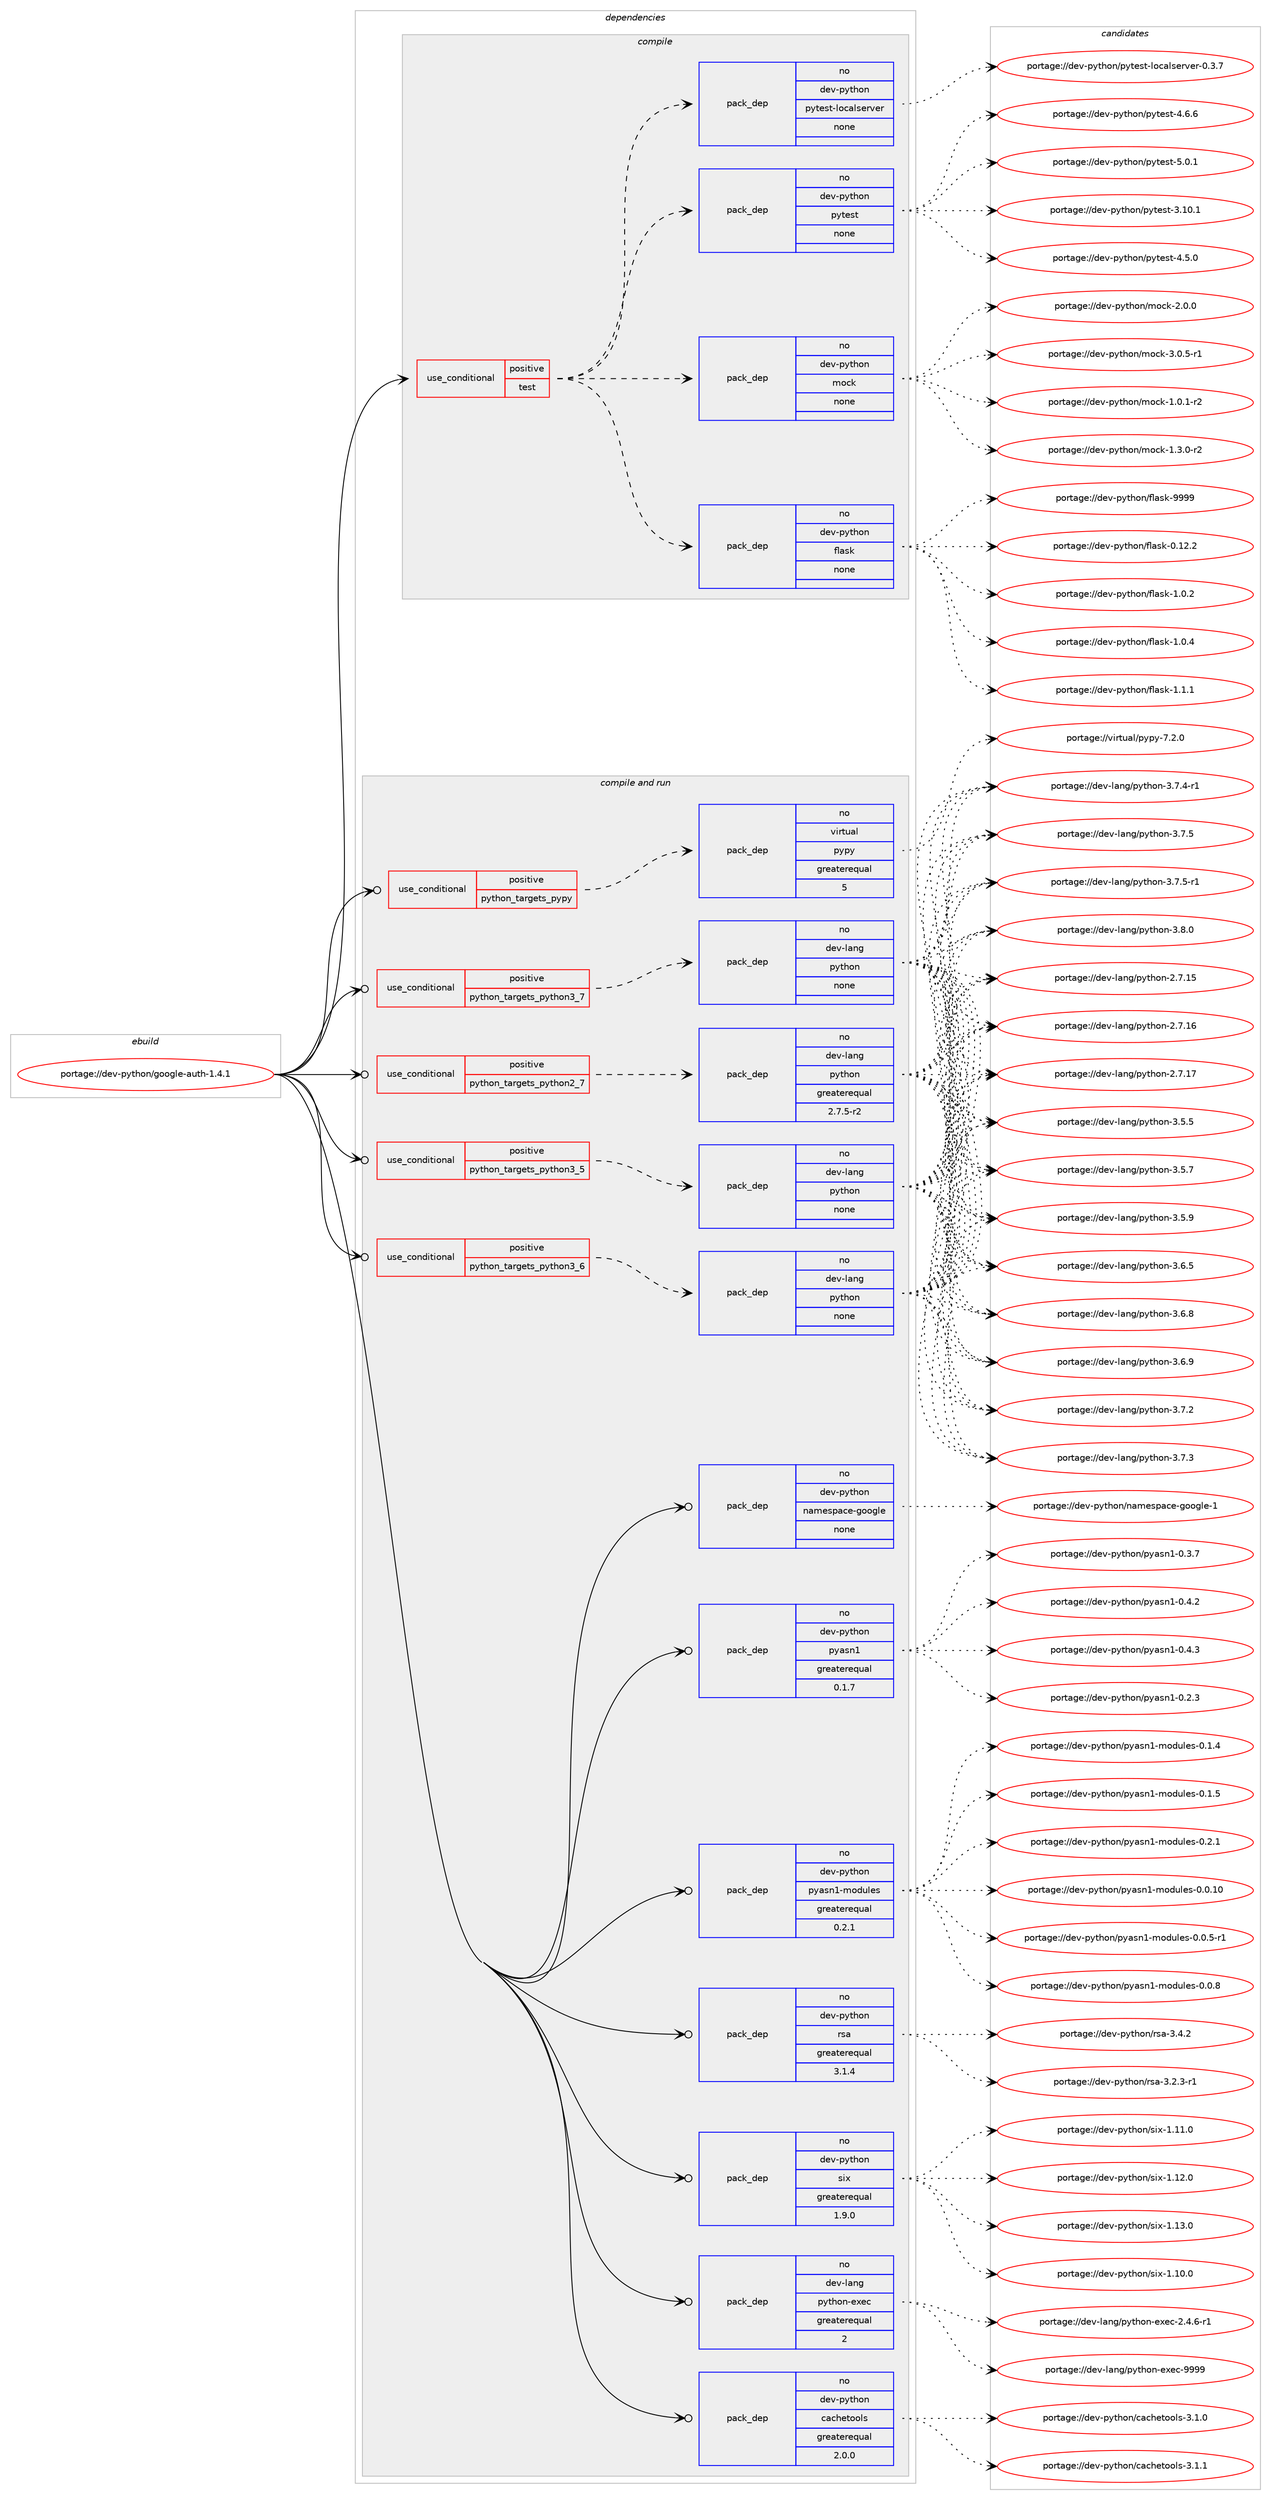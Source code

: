 digraph prolog {

# *************
# Graph options
# *************

newrank=true;
concentrate=true;
compound=true;
graph [rankdir=LR,fontname=Helvetica,fontsize=10,ranksep=1.5];#, ranksep=2.5, nodesep=0.2];
edge  [arrowhead=vee];
node  [fontname=Helvetica,fontsize=10];

# **********
# The ebuild
# **********

subgraph cluster_leftcol {
color=gray;
rank=same;
label=<<i>ebuild</i>>;
id [label="portage://dev-python/google-auth-1.4.1", color=red, width=4, href="../dev-python/google-auth-1.4.1.svg"];
}

# ****************
# The dependencies
# ****************

subgraph cluster_midcol {
color=gray;
label=<<i>dependencies</i>>;
subgraph cluster_compile {
fillcolor="#eeeeee";
style=filled;
label=<<i>compile</i>>;
subgraph cond29388 {
dependency142043 [label=<<TABLE BORDER="0" CELLBORDER="1" CELLSPACING="0" CELLPADDING="4"><TR><TD ROWSPAN="3" CELLPADDING="10">use_conditional</TD></TR><TR><TD>positive</TD></TR><TR><TD>test</TD></TR></TABLE>>, shape=none, color=red];
subgraph pack109336 {
dependency142044 [label=<<TABLE BORDER="0" CELLBORDER="1" CELLSPACING="0" CELLPADDING="4" WIDTH="220"><TR><TD ROWSPAN="6" CELLPADDING="30">pack_dep</TD></TR><TR><TD WIDTH="110">no</TD></TR><TR><TD>dev-python</TD></TR><TR><TD>flask</TD></TR><TR><TD>none</TD></TR><TR><TD></TD></TR></TABLE>>, shape=none, color=blue];
}
dependency142043:e -> dependency142044:w [weight=20,style="dashed",arrowhead="vee"];
subgraph pack109337 {
dependency142045 [label=<<TABLE BORDER="0" CELLBORDER="1" CELLSPACING="0" CELLPADDING="4" WIDTH="220"><TR><TD ROWSPAN="6" CELLPADDING="30">pack_dep</TD></TR><TR><TD WIDTH="110">no</TD></TR><TR><TD>dev-python</TD></TR><TR><TD>mock</TD></TR><TR><TD>none</TD></TR><TR><TD></TD></TR></TABLE>>, shape=none, color=blue];
}
dependency142043:e -> dependency142045:w [weight=20,style="dashed",arrowhead="vee"];
subgraph pack109338 {
dependency142046 [label=<<TABLE BORDER="0" CELLBORDER="1" CELLSPACING="0" CELLPADDING="4" WIDTH="220"><TR><TD ROWSPAN="6" CELLPADDING="30">pack_dep</TD></TR><TR><TD WIDTH="110">no</TD></TR><TR><TD>dev-python</TD></TR><TR><TD>pytest</TD></TR><TR><TD>none</TD></TR><TR><TD></TD></TR></TABLE>>, shape=none, color=blue];
}
dependency142043:e -> dependency142046:w [weight=20,style="dashed",arrowhead="vee"];
subgraph pack109339 {
dependency142047 [label=<<TABLE BORDER="0" CELLBORDER="1" CELLSPACING="0" CELLPADDING="4" WIDTH="220"><TR><TD ROWSPAN="6" CELLPADDING="30">pack_dep</TD></TR><TR><TD WIDTH="110">no</TD></TR><TR><TD>dev-python</TD></TR><TR><TD>pytest-localserver</TD></TR><TR><TD>none</TD></TR><TR><TD></TD></TR></TABLE>>, shape=none, color=blue];
}
dependency142043:e -> dependency142047:w [weight=20,style="dashed",arrowhead="vee"];
}
id:e -> dependency142043:w [weight=20,style="solid",arrowhead="vee"];
}
subgraph cluster_compileandrun {
fillcolor="#eeeeee";
style=filled;
label=<<i>compile and run</i>>;
subgraph cond29389 {
dependency142048 [label=<<TABLE BORDER="0" CELLBORDER="1" CELLSPACING="0" CELLPADDING="4"><TR><TD ROWSPAN="3" CELLPADDING="10">use_conditional</TD></TR><TR><TD>positive</TD></TR><TR><TD>python_targets_pypy</TD></TR></TABLE>>, shape=none, color=red];
subgraph pack109340 {
dependency142049 [label=<<TABLE BORDER="0" CELLBORDER="1" CELLSPACING="0" CELLPADDING="4" WIDTH="220"><TR><TD ROWSPAN="6" CELLPADDING="30">pack_dep</TD></TR><TR><TD WIDTH="110">no</TD></TR><TR><TD>virtual</TD></TR><TR><TD>pypy</TD></TR><TR><TD>greaterequal</TD></TR><TR><TD>5</TD></TR></TABLE>>, shape=none, color=blue];
}
dependency142048:e -> dependency142049:w [weight=20,style="dashed",arrowhead="vee"];
}
id:e -> dependency142048:w [weight=20,style="solid",arrowhead="odotvee"];
subgraph cond29390 {
dependency142050 [label=<<TABLE BORDER="0" CELLBORDER="1" CELLSPACING="0" CELLPADDING="4"><TR><TD ROWSPAN="3" CELLPADDING="10">use_conditional</TD></TR><TR><TD>positive</TD></TR><TR><TD>python_targets_python2_7</TD></TR></TABLE>>, shape=none, color=red];
subgraph pack109341 {
dependency142051 [label=<<TABLE BORDER="0" CELLBORDER="1" CELLSPACING="0" CELLPADDING="4" WIDTH="220"><TR><TD ROWSPAN="6" CELLPADDING="30">pack_dep</TD></TR><TR><TD WIDTH="110">no</TD></TR><TR><TD>dev-lang</TD></TR><TR><TD>python</TD></TR><TR><TD>greaterequal</TD></TR><TR><TD>2.7.5-r2</TD></TR></TABLE>>, shape=none, color=blue];
}
dependency142050:e -> dependency142051:w [weight=20,style="dashed",arrowhead="vee"];
}
id:e -> dependency142050:w [weight=20,style="solid",arrowhead="odotvee"];
subgraph cond29391 {
dependency142052 [label=<<TABLE BORDER="0" CELLBORDER="1" CELLSPACING="0" CELLPADDING="4"><TR><TD ROWSPAN="3" CELLPADDING="10">use_conditional</TD></TR><TR><TD>positive</TD></TR><TR><TD>python_targets_python3_5</TD></TR></TABLE>>, shape=none, color=red];
subgraph pack109342 {
dependency142053 [label=<<TABLE BORDER="0" CELLBORDER="1" CELLSPACING="0" CELLPADDING="4" WIDTH="220"><TR><TD ROWSPAN="6" CELLPADDING="30">pack_dep</TD></TR><TR><TD WIDTH="110">no</TD></TR><TR><TD>dev-lang</TD></TR><TR><TD>python</TD></TR><TR><TD>none</TD></TR><TR><TD></TD></TR></TABLE>>, shape=none, color=blue];
}
dependency142052:e -> dependency142053:w [weight=20,style="dashed",arrowhead="vee"];
}
id:e -> dependency142052:w [weight=20,style="solid",arrowhead="odotvee"];
subgraph cond29392 {
dependency142054 [label=<<TABLE BORDER="0" CELLBORDER="1" CELLSPACING="0" CELLPADDING="4"><TR><TD ROWSPAN="3" CELLPADDING="10">use_conditional</TD></TR><TR><TD>positive</TD></TR><TR><TD>python_targets_python3_6</TD></TR></TABLE>>, shape=none, color=red];
subgraph pack109343 {
dependency142055 [label=<<TABLE BORDER="0" CELLBORDER="1" CELLSPACING="0" CELLPADDING="4" WIDTH="220"><TR><TD ROWSPAN="6" CELLPADDING="30">pack_dep</TD></TR><TR><TD WIDTH="110">no</TD></TR><TR><TD>dev-lang</TD></TR><TR><TD>python</TD></TR><TR><TD>none</TD></TR><TR><TD></TD></TR></TABLE>>, shape=none, color=blue];
}
dependency142054:e -> dependency142055:w [weight=20,style="dashed",arrowhead="vee"];
}
id:e -> dependency142054:w [weight=20,style="solid",arrowhead="odotvee"];
subgraph cond29393 {
dependency142056 [label=<<TABLE BORDER="0" CELLBORDER="1" CELLSPACING="0" CELLPADDING="4"><TR><TD ROWSPAN="3" CELLPADDING="10">use_conditional</TD></TR><TR><TD>positive</TD></TR><TR><TD>python_targets_python3_7</TD></TR></TABLE>>, shape=none, color=red];
subgraph pack109344 {
dependency142057 [label=<<TABLE BORDER="0" CELLBORDER="1" CELLSPACING="0" CELLPADDING="4" WIDTH="220"><TR><TD ROWSPAN="6" CELLPADDING="30">pack_dep</TD></TR><TR><TD WIDTH="110">no</TD></TR><TR><TD>dev-lang</TD></TR><TR><TD>python</TD></TR><TR><TD>none</TD></TR><TR><TD></TD></TR></TABLE>>, shape=none, color=blue];
}
dependency142056:e -> dependency142057:w [weight=20,style="dashed",arrowhead="vee"];
}
id:e -> dependency142056:w [weight=20,style="solid",arrowhead="odotvee"];
subgraph pack109345 {
dependency142058 [label=<<TABLE BORDER="0" CELLBORDER="1" CELLSPACING="0" CELLPADDING="4" WIDTH="220"><TR><TD ROWSPAN="6" CELLPADDING="30">pack_dep</TD></TR><TR><TD WIDTH="110">no</TD></TR><TR><TD>dev-lang</TD></TR><TR><TD>python-exec</TD></TR><TR><TD>greaterequal</TD></TR><TR><TD>2</TD></TR></TABLE>>, shape=none, color=blue];
}
id:e -> dependency142058:w [weight=20,style="solid",arrowhead="odotvee"];
subgraph pack109346 {
dependency142059 [label=<<TABLE BORDER="0" CELLBORDER="1" CELLSPACING="0" CELLPADDING="4" WIDTH="220"><TR><TD ROWSPAN="6" CELLPADDING="30">pack_dep</TD></TR><TR><TD WIDTH="110">no</TD></TR><TR><TD>dev-python</TD></TR><TR><TD>cachetools</TD></TR><TR><TD>greaterequal</TD></TR><TR><TD>2.0.0</TD></TR></TABLE>>, shape=none, color=blue];
}
id:e -> dependency142059:w [weight=20,style="solid",arrowhead="odotvee"];
subgraph pack109347 {
dependency142060 [label=<<TABLE BORDER="0" CELLBORDER="1" CELLSPACING="0" CELLPADDING="4" WIDTH="220"><TR><TD ROWSPAN="6" CELLPADDING="30">pack_dep</TD></TR><TR><TD WIDTH="110">no</TD></TR><TR><TD>dev-python</TD></TR><TR><TD>namespace-google</TD></TR><TR><TD>none</TD></TR><TR><TD></TD></TR></TABLE>>, shape=none, color=blue];
}
id:e -> dependency142060:w [weight=20,style="solid",arrowhead="odotvee"];
subgraph pack109348 {
dependency142061 [label=<<TABLE BORDER="0" CELLBORDER="1" CELLSPACING="0" CELLPADDING="4" WIDTH="220"><TR><TD ROWSPAN="6" CELLPADDING="30">pack_dep</TD></TR><TR><TD WIDTH="110">no</TD></TR><TR><TD>dev-python</TD></TR><TR><TD>pyasn1</TD></TR><TR><TD>greaterequal</TD></TR><TR><TD>0.1.7</TD></TR></TABLE>>, shape=none, color=blue];
}
id:e -> dependency142061:w [weight=20,style="solid",arrowhead="odotvee"];
subgraph pack109349 {
dependency142062 [label=<<TABLE BORDER="0" CELLBORDER="1" CELLSPACING="0" CELLPADDING="4" WIDTH="220"><TR><TD ROWSPAN="6" CELLPADDING="30">pack_dep</TD></TR><TR><TD WIDTH="110">no</TD></TR><TR><TD>dev-python</TD></TR><TR><TD>pyasn1-modules</TD></TR><TR><TD>greaterequal</TD></TR><TR><TD>0.2.1</TD></TR></TABLE>>, shape=none, color=blue];
}
id:e -> dependency142062:w [weight=20,style="solid",arrowhead="odotvee"];
subgraph pack109350 {
dependency142063 [label=<<TABLE BORDER="0" CELLBORDER="1" CELLSPACING="0" CELLPADDING="4" WIDTH="220"><TR><TD ROWSPAN="6" CELLPADDING="30">pack_dep</TD></TR><TR><TD WIDTH="110">no</TD></TR><TR><TD>dev-python</TD></TR><TR><TD>rsa</TD></TR><TR><TD>greaterequal</TD></TR><TR><TD>3.1.4</TD></TR></TABLE>>, shape=none, color=blue];
}
id:e -> dependency142063:w [weight=20,style="solid",arrowhead="odotvee"];
subgraph pack109351 {
dependency142064 [label=<<TABLE BORDER="0" CELLBORDER="1" CELLSPACING="0" CELLPADDING="4" WIDTH="220"><TR><TD ROWSPAN="6" CELLPADDING="30">pack_dep</TD></TR><TR><TD WIDTH="110">no</TD></TR><TR><TD>dev-python</TD></TR><TR><TD>six</TD></TR><TR><TD>greaterequal</TD></TR><TR><TD>1.9.0</TD></TR></TABLE>>, shape=none, color=blue];
}
id:e -> dependency142064:w [weight=20,style="solid",arrowhead="odotvee"];
}
subgraph cluster_run {
fillcolor="#eeeeee";
style=filled;
label=<<i>run</i>>;
}
}

# **************
# The candidates
# **************

subgraph cluster_choices {
rank=same;
color=gray;
label=<<i>candidates</i>>;

subgraph choice109336 {
color=black;
nodesep=1;
choiceportage10010111845112121116104111110471021089711510745484649504650 [label="portage://dev-python/flask-0.12.2", color=red, width=4,href="../dev-python/flask-0.12.2.svg"];
choiceportage100101118451121211161041111104710210897115107454946484650 [label="portage://dev-python/flask-1.0.2", color=red, width=4,href="../dev-python/flask-1.0.2.svg"];
choiceportage100101118451121211161041111104710210897115107454946484652 [label="portage://dev-python/flask-1.0.4", color=red, width=4,href="../dev-python/flask-1.0.4.svg"];
choiceportage100101118451121211161041111104710210897115107454946494649 [label="portage://dev-python/flask-1.1.1", color=red, width=4,href="../dev-python/flask-1.1.1.svg"];
choiceportage1001011184511212111610411111047102108971151074557575757 [label="portage://dev-python/flask-9999", color=red, width=4,href="../dev-python/flask-9999.svg"];
dependency142044:e -> choiceportage10010111845112121116104111110471021089711510745484649504650:w [style=dotted,weight="100"];
dependency142044:e -> choiceportage100101118451121211161041111104710210897115107454946484650:w [style=dotted,weight="100"];
dependency142044:e -> choiceportage100101118451121211161041111104710210897115107454946484652:w [style=dotted,weight="100"];
dependency142044:e -> choiceportage100101118451121211161041111104710210897115107454946494649:w [style=dotted,weight="100"];
dependency142044:e -> choiceportage1001011184511212111610411111047102108971151074557575757:w [style=dotted,weight="100"];
}
subgraph choice109337 {
color=black;
nodesep=1;
choiceportage1001011184511212111610411111047109111991074549464846494511450 [label="portage://dev-python/mock-1.0.1-r2", color=red, width=4,href="../dev-python/mock-1.0.1-r2.svg"];
choiceportage1001011184511212111610411111047109111991074549465146484511450 [label="portage://dev-python/mock-1.3.0-r2", color=red, width=4,href="../dev-python/mock-1.3.0-r2.svg"];
choiceportage100101118451121211161041111104710911199107455046484648 [label="portage://dev-python/mock-2.0.0", color=red, width=4,href="../dev-python/mock-2.0.0.svg"];
choiceportage1001011184511212111610411111047109111991074551464846534511449 [label="portage://dev-python/mock-3.0.5-r1", color=red, width=4,href="../dev-python/mock-3.0.5-r1.svg"];
dependency142045:e -> choiceportage1001011184511212111610411111047109111991074549464846494511450:w [style=dotted,weight="100"];
dependency142045:e -> choiceportage1001011184511212111610411111047109111991074549465146484511450:w [style=dotted,weight="100"];
dependency142045:e -> choiceportage100101118451121211161041111104710911199107455046484648:w [style=dotted,weight="100"];
dependency142045:e -> choiceportage1001011184511212111610411111047109111991074551464846534511449:w [style=dotted,weight="100"];
}
subgraph choice109338 {
color=black;
nodesep=1;
choiceportage100101118451121211161041111104711212111610111511645514649484649 [label="portage://dev-python/pytest-3.10.1", color=red, width=4,href="../dev-python/pytest-3.10.1.svg"];
choiceportage1001011184511212111610411111047112121116101115116455246534648 [label="portage://dev-python/pytest-4.5.0", color=red, width=4,href="../dev-python/pytest-4.5.0.svg"];
choiceportage1001011184511212111610411111047112121116101115116455246544654 [label="portage://dev-python/pytest-4.6.6", color=red, width=4,href="../dev-python/pytest-4.6.6.svg"];
choiceportage1001011184511212111610411111047112121116101115116455346484649 [label="portage://dev-python/pytest-5.0.1", color=red, width=4,href="../dev-python/pytest-5.0.1.svg"];
dependency142046:e -> choiceportage100101118451121211161041111104711212111610111511645514649484649:w [style=dotted,weight="100"];
dependency142046:e -> choiceportage1001011184511212111610411111047112121116101115116455246534648:w [style=dotted,weight="100"];
dependency142046:e -> choiceportage1001011184511212111610411111047112121116101115116455246544654:w [style=dotted,weight="100"];
dependency142046:e -> choiceportage1001011184511212111610411111047112121116101115116455346484649:w [style=dotted,weight="100"];
}
subgraph choice109339 {
color=black;
nodesep=1;
choiceportage1001011184511212111610411111047112121116101115116451081119997108115101114118101114454846514655 [label="portage://dev-python/pytest-localserver-0.3.7", color=red, width=4,href="../dev-python/pytest-localserver-0.3.7.svg"];
dependency142047:e -> choiceportage1001011184511212111610411111047112121116101115116451081119997108115101114118101114454846514655:w [style=dotted,weight="100"];
}
subgraph choice109340 {
color=black;
nodesep=1;
choiceportage1181051141161179710847112121112121455546504648 [label="portage://virtual/pypy-7.2.0", color=red, width=4,href="../virtual/pypy-7.2.0.svg"];
dependency142049:e -> choiceportage1181051141161179710847112121112121455546504648:w [style=dotted,weight="100"];
}
subgraph choice109341 {
color=black;
nodesep=1;
choiceportage10010111845108971101034711212111610411111045504655464953 [label="portage://dev-lang/python-2.7.15", color=red, width=4,href="../dev-lang/python-2.7.15.svg"];
choiceportage10010111845108971101034711212111610411111045504655464954 [label="portage://dev-lang/python-2.7.16", color=red, width=4,href="../dev-lang/python-2.7.16.svg"];
choiceportage10010111845108971101034711212111610411111045504655464955 [label="portage://dev-lang/python-2.7.17", color=red, width=4,href="../dev-lang/python-2.7.17.svg"];
choiceportage100101118451089711010347112121116104111110455146534653 [label="portage://dev-lang/python-3.5.5", color=red, width=4,href="../dev-lang/python-3.5.5.svg"];
choiceportage100101118451089711010347112121116104111110455146534655 [label="portage://dev-lang/python-3.5.7", color=red, width=4,href="../dev-lang/python-3.5.7.svg"];
choiceportage100101118451089711010347112121116104111110455146534657 [label="portage://dev-lang/python-3.5.9", color=red, width=4,href="../dev-lang/python-3.5.9.svg"];
choiceportage100101118451089711010347112121116104111110455146544653 [label="portage://dev-lang/python-3.6.5", color=red, width=4,href="../dev-lang/python-3.6.5.svg"];
choiceportage100101118451089711010347112121116104111110455146544656 [label="portage://dev-lang/python-3.6.8", color=red, width=4,href="../dev-lang/python-3.6.8.svg"];
choiceportage100101118451089711010347112121116104111110455146544657 [label="portage://dev-lang/python-3.6.9", color=red, width=4,href="../dev-lang/python-3.6.9.svg"];
choiceportage100101118451089711010347112121116104111110455146554650 [label="portage://dev-lang/python-3.7.2", color=red, width=4,href="../dev-lang/python-3.7.2.svg"];
choiceportage100101118451089711010347112121116104111110455146554651 [label="portage://dev-lang/python-3.7.3", color=red, width=4,href="../dev-lang/python-3.7.3.svg"];
choiceportage1001011184510897110103471121211161041111104551465546524511449 [label="portage://dev-lang/python-3.7.4-r1", color=red, width=4,href="../dev-lang/python-3.7.4-r1.svg"];
choiceportage100101118451089711010347112121116104111110455146554653 [label="portage://dev-lang/python-3.7.5", color=red, width=4,href="../dev-lang/python-3.7.5.svg"];
choiceportage1001011184510897110103471121211161041111104551465546534511449 [label="portage://dev-lang/python-3.7.5-r1", color=red, width=4,href="../dev-lang/python-3.7.5-r1.svg"];
choiceportage100101118451089711010347112121116104111110455146564648 [label="portage://dev-lang/python-3.8.0", color=red, width=4,href="../dev-lang/python-3.8.0.svg"];
dependency142051:e -> choiceportage10010111845108971101034711212111610411111045504655464953:w [style=dotted,weight="100"];
dependency142051:e -> choiceportage10010111845108971101034711212111610411111045504655464954:w [style=dotted,weight="100"];
dependency142051:e -> choiceportage10010111845108971101034711212111610411111045504655464955:w [style=dotted,weight="100"];
dependency142051:e -> choiceportage100101118451089711010347112121116104111110455146534653:w [style=dotted,weight="100"];
dependency142051:e -> choiceportage100101118451089711010347112121116104111110455146534655:w [style=dotted,weight="100"];
dependency142051:e -> choiceportage100101118451089711010347112121116104111110455146534657:w [style=dotted,weight="100"];
dependency142051:e -> choiceportage100101118451089711010347112121116104111110455146544653:w [style=dotted,weight="100"];
dependency142051:e -> choiceportage100101118451089711010347112121116104111110455146544656:w [style=dotted,weight="100"];
dependency142051:e -> choiceportage100101118451089711010347112121116104111110455146544657:w [style=dotted,weight="100"];
dependency142051:e -> choiceportage100101118451089711010347112121116104111110455146554650:w [style=dotted,weight="100"];
dependency142051:e -> choiceportage100101118451089711010347112121116104111110455146554651:w [style=dotted,weight="100"];
dependency142051:e -> choiceportage1001011184510897110103471121211161041111104551465546524511449:w [style=dotted,weight="100"];
dependency142051:e -> choiceportage100101118451089711010347112121116104111110455146554653:w [style=dotted,weight="100"];
dependency142051:e -> choiceportage1001011184510897110103471121211161041111104551465546534511449:w [style=dotted,weight="100"];
dependency142051:e -> choiceportage100101118451089711010347112121116104111110455146564648:w [style=dotted,weight="100"];
}
subgraph choice109342 {
color=black;
nodesep=1;
choiceportage10010111845108971101034711212111610411111045504655464953 [label="portage://dev-lang/python-2.7.15", color=red, width=4,href="../dev-lang/python-2.7.15.svg"];
choiceportage10010111845108971101034711212111610411111045504655464954 [label="portage://dev-lang/python-2.7.16", color=red, width=4,href="../dev-lang/python-2.7.16.svg"];
choiceportage10010111845108971101034711212111610411111045504655464955 [label="portage://dev-lang/python-2.7.17", color=red, width=4,href="../dev-lang/python-2.7.17.svg"];
choiceportage100101118451089711010347112121116104111110455146534653 [label="portage://dev-lang/python-3.5.5", color=red, width=4,href="../dev-lang/python-3.5.5.svg"];
choiceportage100101118451089711010347112121116104111110455146534655 [label="portage://dev-lang/python-3.5.7", color=red, width=4,href="../dev-lang/python-3.5.7.svg"];
choiceportage100101118451089711010347112121116104111110455146534657 [label="portage://dev-lang/python-3.5.9", color=red, width=4,href="../dev-lang/python-3.5.9.svg"];
choiceportage100101118451089711010347112121116104111110455146544653 [label="portage://dev-lang/python-3.6.5", color=red, width=4,href="../dev-lang/python-3.6.5.svg"];
choiceportage100101118451089711010347112121116104111110455146544656 [label="portage://dev-lang/python-3.6.8", color=red, width=4,href="../dev-lang/python-3.6.8.svg"];
choiceportage100101118451089711010347112121116104111110455146544657 [label="portage://dev-lang/python-3.6.9", color=red, width=4,href="../dev-lang/python-3.6.9.svg"];
choiceportage100101118451089711010347112121116104111110455146554650 [label="portage://dev-lang/python-3.7.2", color=red, width=4,href="../dev-lang/python-3.7.2.svg"];
choiceportage100101118451089711010347112121116104111110455146554651 [label="portage://dev-lang/python-3.7.3", color=red, width=4,href="../dev-lang/python-3.7.3.svg"];
choiceportage1001011184510897110103471121211161041111104551465546524511449 [label="portage://dev-lang/python-3.7.4-r1", color=red, width=4,href="../dev-lang/python-3.7.4-r1.svg"];
choiceportage100101118451089711010347112121116104111110455146554653 [label="portage://dev-lang/python-3.7.5", color=red, width=4,href="../dev-lang/python-3.7.5.svg"];
choiceportage1001011184510897110103471121211161041111104551465546534511449 [label="portage://dev-lang/python-3.7.5-r1", color=red, width=4,href="../dev-lang/python-3.7.5-r1.svg"];
choiceportage100101118451089711010347112121116104111110455146564648 [label="portage://dev-lang/python-3.8.0", color=red, width=4,href="../dev-lang/python-3.8.0.svg"];
dependency142053:e -> choiceportage10010111845108971101034711212111610411111045504655464953:w [style=dotted,weight="100"];
dependency142053:e -> choiceportage10010111845108971101034711212111610411111045504655464954:w [style=dotted,weight="100"];
dependency142053:e -> choiceportage10010111845108971101034711212111610411111045504655464955:w [style=dotted,weight="100"];
dependency142053:e -> choiceportage100101118451089711010347112121116104111110455146534653:w [style=dotted,weight="100"];
dependency142053:e -> choiceportage100101118451089711010347112121116104111110455146534655:w [style=dotted,weight="100"];
dependency142053:e -> choiceportage100101118451089711010347112121116104111110455146534657:w [style=dotted,weight="100"];
dependency142053:e -> choiceportage100101118451089711010347112121116104111110455146544653:w [style=dotted,weight="100"];
dependency142053:e -> choiceportage100101118451089711010347112121116104111110455146544656:w [style=dotted,weight="100"];
dependency142053:e -> choiceportage100101118451089711010347112121116104111110455146544657:w [style=dotted,weight="100"];
dependency142053:e -> choiceportage100101118451089711010347112121116104111110455146554650:w [style=dotted,weight="100"];
dependency142053:e -> choiceportage100101118451089711010347112121116104111110455146554651:w [style=dotted,weight="100"];
dependency142053:e -> choiceportage1001011184510897110103471121211161041111104551465546524511449:w [style=dotted,weight="100"];
dependency142053:e -> choiceportage100101118451089711010347112121116104111110455146554653:w [style=dotted,weight="100"];
dependency142053:e -> choiceportage1001011184510897110103471121211161041111104551465546534511449:w [style=dotted,weight="100"];
dependency142053:e -> choiceportage100101118451089711010347112121116104111110455146564648:w [style=dotted,weight="100"];
}
subgraph choice109343 {
color=black;
nodesep=1;
choiceportage10010111845108971101034711212111610411111045504655464953 [label="portage://dev-lang/python-2.7.15", color=red, width=4,href="../dev-lang/python-2.7.15.svg"];
choiceportage10010111845108971101034711212111610411111045504655464954 [label="portage://dev-lang/python-2.7.16", color=red, width=4,href="../dev-lang/python-2.7.16.svg"];
choiceportage10010111845108971101034711212111610411111045504655464955 [label="portage://dev-lang/python-2.7.17", color=red, width=4,href="../dev-lang/python-2.7.17.svg"];
choiceportage100101118451089711010347112121116104111110455146534653 [label="portage://dev-lang/python-3.5.5", color=red, width=4,href="../dev-lang/python-3.5.5.svg"];
choiceportage100101118451089711010347112121116104111110455146534655 [label="portage://dev-lang/python-3.5.7", color=red, width=4,href="../dev-lang/python-3.5.7.svg"];
choiceportage100101118451089711010347112121116104111110455146534657 [label="portage://dev-lang/python-3.5.9", color=red, width=4,href="../dev-lang/python-3.5.9.svg"];
choiceportage100101118451089711010347112121116104111110455146544653 [label="portage://dev-lang/python-3.6.5", color=red, width=4,href="../dev-lang/python-3.6.5.svg"];
choiceportage100101118451089711010347112121116104111110455146544656 [label="portage://dev-lang/python-3.6.8", color=red, width=4,href="../dev-lang/python-3.6.8.svg"];
choiceportage100101118451089711010347112121116104111110455146544657 [label="portage://dev-lang/python-3.6.9", color=red, width=4,href="../dev-lang/python-3.6.9.svg"];
choiceportage100101118451089711010347112121116104111110455146554650 [label="portage://dev-lang/python-3.7.2", color=red, width=4,href="../dev-lang/python-3.7.2.svg"];
choiceportage100101118451089711010347112121116104111110455146554651 [label="portage://dev-lang/python-3.7.3", color=red, width=4,href="../dev-lang/python-3.7.3.svg"];
choiceportage1001011184510897110103471121211161041111104551465546524511449 [label="portage://dev-lang/python-3.7.4-r1", color=red, width=4,href="../dev-lang/python-3.7.4-r1.svg"];
choiceportage100101118451089711010347112121116104111110455146554653 [label="portage://dev-lang/python-3.7.5", color=red, width=4,href="../dev-lang/python-3.7.5.svg"];
choiceportage1001011184510897110103471121211161041111104551465546534511449 [label="portage://dev-lang/python-3.7.5-r1", color=red, width=4,href="../dev-lang/python-3.7.5-r1.svg"];
choiceportage100101118451089711010347112121116104111110455146564648 [label="portage://dev-lang/python-3.8.0", color=red, width=4,href="../dev-lang/python-3.8.0.svg"];
dependency142055:e -> choiceportage10010111845108971101034711212111610411111045504655464953:w [style=dotted,weight="100"];
dependency142055:e -> choiceportage10010111845108971101034711212111610411111045504655464954:w [style=dotted,weight="100"];
dependency142055:e -> choiceportage10010111845108971101034711212111610411111045504655464955:w [style=dotted,weight="100"];
dependency142055:e -> choiceportage100101118451089711010347112121116104111110455146534653:w [style=dotted,weight="100"];
dependency142055:e -> choiceportage100101118451089711010347112121116104111110455146534655:w [style=dotted,weight="100"];
dependency142055:e -> choiceportage100101118451089711010347112121116104111110455146534657:w [style=dotted,weight="100"];
dependency142055:e -> choiceportage100101118451089711010347112121116104111110455146544653:w [style=dotted,weight="100"];
dependency142055:e -> choiceportage100101118451089711010347112121116104111110455146544656:w [style=dotted,weight="100"];
dependency142055:e -> choiceportage100101118451089711010347112121116104111110455146544657:w [style=dotted,weight="100"];
dependency142055:e -> choiceportage100101118451089711010347112121116104111110455146554650:w [style=dotted,weight="100"];
dependency142055:e -> choiceportage100101118451089711010347112121116104111110455146554651:w [style=dotted,weight="100"];
dependency142055:e -> choiceportage1001011184510897110103471121211161041111104551465546524511449:w [style=dotted,weight="100"];
dependency142055:e -> choiceportage100101118451089711010347112121116104111110455146554653:w [style=dotted,weight="100"];
dependency142055:e -> choiceportage1001011184510897110103471121211161041111104551465546534511449:w [style=dotted,weight="100"];
dependency142055:e -> choiceportage100101118451089711010347112121116104111110455146564648:w [style=dotted,weight="100"];
}
subgraph choice109344 {
color=black;
nodesep=1;
choiceportage10010111845108971101034711212111610411111045504655464953 [label="portage://dev-lang/python-2.7.15", color=red, width=4,href="../dev-lang/python-2.7.15.svg"];
choiceportage10010111845108971101034711212111610411111045504655464954 [label="portage://dev-lang/python-2.7.16", color=red, width=4,href="../dev-lang/python-2.7.16.svg"];
choiceportage10010111845108971101034711212111610411111045504655464955 [label="portage://dev-lang/python-2.7.17", color=red, width=4,href="../dev-lang/python-2.7.17.svg"];
choiceportage100101118451089711010347112121116104111110455146534653 [label="portage://dev-lang/python-3.5.5", color=red, width=4,href="../dev-lang/python-3.5.5.svg"];
choiceportage100101118451089711010347112121116104111110455146534655 [label="portage://dev-lang/python-3.5.7", color=red, width=4,href="../dev-lang/python-3.5.7.svg"];
choiceportage100101118451089711010347112121116104111110455146534657 [label="portage://dev-lang/python-3.5.9", color=red, width=4,href="../dev-lang/python-3.5.9.svg"];
choiceportage100101118451089711010347112121116104111110455146544653 [label="portage://dev-lang/python-3.6.5", color=red, width=4,href="../dev-lang/python-3.6.5.svg"];
choiceportage100101118451089711010347112121116104111110455146544656 [label="portage://dev-lang/python-3.6.8", color=red, width=4,href="../dev-lang/python-3.6.8.svg"];
choiceportage100101118451089711010347112121116104111110455146544657 [label="portage://dev-lang/python-3.6.9", color=red, width=4,href="../dev-lang/python-3.6.9.svg"];
choiceportage100101118451089711010347112121116104111110455146554650 [label="portage://dev-lang/python-3.7.2", color=red, width=4,href="../dev-lang/python-3.7.2.svg"];
choiceportage100101118451089711010347112121116104111110455146554651 [label="portage://dev-lang/python-3.7.3", color=red, width=4,href="../dev-lang/python-3.7.3.svg"];
choiceportage1001011184510897110103471121211161041111104551465546524511449 [label="portage://dev-lang/python-3.7.4-r1", color=red, width=4,href="../dev-lang/python-3.7.4-r1.svg"];
choiceportage100101118451089711010347112121116104111110455146554653 [label="portage://dev-lang/python-3.7.5", color=red, width=4,href="../dev-lang/python-3.7.5.svg"];
choiceportage1001011184510897110103471121211161041111104551465546534511449 [label="portage://dev-lang/python-3.7.5-r1", color=red, width=4,href="../dev-lang/python-3.7.5-r1.svg"];
choiceportage100101118451089711010347112121116104111110455146564648 [label="portage://dev-lang/python-3.8.0", color=red, width=4,href="../dev-lang/python-3.8.0.svg"];
dependency142057:e -> choiceportage10010111845108971101034711212111610411111045504655464953:w [style=dotted,weight="100"];
dependency142057:e -> choiceportage10010111845108971101034711212111610411111045504655464954:w [style=dotted,weight="100"];
dependency142057:e -> choiceportage10010111845108971101034711212111610411111045504655464955:w [style=dotted,weight="100"];
dependency142057:e -> choiceportage100101118451089711010347112121116104111110455146534653:w [style=dotted,weight="100"];
dependency142057:e -> choiceportage100101118451089711010347112121116104111110455146534655:w [style=dotted,weight="100"];
dependency142057:e -> choiceportage100101118451089711010347112121116104111110455146534657:w [style=dotted,weight="100"];
dependency142057:e -> choiceportage100101118451089711010347112121116104111110455146544653:w [style=dotted,weight="100"];
dependency142057:e -> choiceportage100101118451089711010347112121116104111110455146544656:w [style=dotted,weight="100"];
dependency142057:e -> choiceportage100101118451089711010347112121116104111110455146544657:w [style=dotted,weight="100"];
dependency142057:e -> choiceportage100101118451089711010347112121116104111110455146554650:w [style=dotted,weight="100"];
dependency142057:e -> choiceportage100101118451089711010347112121116104111110455146554651:w [style=dotted,weight="100"];
dependency142057:e -> choiceportage1001011184510897110103471121211161041111104551465546524511449:w [style=dotted,weight="100"];
dependency142057:e -> choiceportage100101118451089711010347112121116104111110455146554653:w [style=dotted,weight="100"];
dependency142057:e -> choiceportage1001011184510897110103471121211161041111104551465546534511449:w [style=dotted,weight="100"];
dependency142057:e -> choiceportage100101118451089711010347112121116104111110455146564648:w [style=dotted,weight="100"];
}
subgraph choice109345 {
color=black;
nodesep=1;
choiceportage10010111845108971101034711212111610411111045101120101994550465246544511449 [label="portage://dev-lang/python-exec-2.4.6-r1", color=red, width=4,href="../dev-lang/python-exec-2.4.6-r1.svg"];
choiceportage10010111845108971101034711212111610411111045101120101994557575757 [label="portage://dev-lang/python-exec-9999", color=red, width=4,href="../dev-lang/python-exec-9999.svg"];
dependency142058:e -> choiceportage10010111845108971101034711212111610411111045101120101994550465246544511449:w [style=dotted,weight="100"];
dependency142058:e -> choiceportage10010111845108971101034711212111610411111045101120101994557575757:w [style=dotted,weight="100"];
}
subgraph choice109346 {
color=black;
nodesep=1;
choiceportage1001011184511212111610411111047999799104101116111111108115455146494648 [label="portage://dev-python/cachetools-3.1.0", color=red, width=4,href="../dev-python/cachetools-3.1.0.svg"];
choiceportage1001011184511212111610411111047999799104101116111111108115455146494649 [label="portage://dev-python/cachetools-3.1.1", color=red, width=4,href="../dev-python/cachetools-3.1.1.svg"];
dependency142059:e -> choiceportage1001011184511212111610411111047999799104101116111111108115455146494648:w [style=dotted,weight="100"];
dependency142059:e -> choiceportage1001011184511212111610411111047999799104101116111111108115455146494649:w [style=dotted,weight="100"];
}
subgraph choice109347 {
color=black;
nodesep=1;
choiceportage1001011184511212111610411111047110971091011151129799101451031111111031081014549 [label="portage://dev-python/namespace-google-1", color=red, width=4,href="../dev-python/namespace-google-1.svg"];
dependency142060:e -> choiceportage1001011184511212111610411111047110971091011151129799101451031111111031081014549:w [style=dotted,weight="100"];
}
subgraph choice109348 {
color=black;
nodesep=1;
choiceportage10010111845112121116104111110471121219711511049454846504651 [label="portage://dev-python/pyasn1-0.2.3", color=red, width=4,href="../dev-python/pyasn1-0.2.3.svg"];
choiceportage10010111845112121116104111110471121219711511049454846514655 [label="portage://dev-python/pyasn1-0.3.7", color=red, width=4,href="../dev-python/pyasn1-0.3.7.svg"];
choiceportage10010111845112121116104111110471121219711511049454846524650 [label="portage://dev-python/pyasn1-0.4.2", color=red, width=4,href="../dev-python/pyasn1-0.4.2.svg"];
choiceportage10010111845112121116104111110471121219711511049454846524651 [label="portage://dev-python/pyasn1-0.4.3", color=red, width=4,href="../dev-python/pyasn1-0.4.3.svg"];
dependency142061:e -> choiceportage10010111845112121116104111110471121219711511049454846504651:w [style=dotted,weight="100"];
dependency142061:e -> choiceportage10010111845112121116104111110471121219711511049454846514655:w [style=dotted,weight="100"];
dependency142061:e -> choiceportage10010111845112121116104111110471121219711511049454846524650:w [style=dotted,weight="100"];
dependency142061:e -> choiceportage10010111845112121116104111110471121219711511049454846524651:w [style=dotted,weight="100"];
}
subgraph choice109349 {
color=black;
nodesep=1;
choiceportage100101118451121211161041111104711212197115110494510911110011710810111545484648464948 [label="portage://dev-python/pyasn1-modules-0.0.10", color=red, width=4,href="../dev-python/pyasn1-modules-0.0.10.svg"];
choiceportage10010111845112121116104111110471121219711511049451091111001171081011154548464846534511449 [label="portage://dev-python/pyasn1-modules-0.0.5-r1", color=red, width=4,href="../dev-python/pyasn1-modules-0.0.5-r1.svg"];
choiceportage1001011184511212111610411111047112121971151104945109111100117108101115454846484656 [label="portage://dev-python/pyasn1-modules-0.0.8", color=red, width=4,href="../dev-python/pyasn1-modules-0.0.8.svg"];
choiceportage1001011184511212111610411111047112121971151104945109111100117108101115454846494652 [label="portage://dev-python/pyasn1-modules-0.1.4", color=red, width=4,href="../dev-python/pyasn1-modules-0.1.4.svg"];
choiceportage1001011184511212111610411111047112121971151104945109111100117108101115454846494653 [label="portage://dev-python/pyasn1-modules-0.1.5", color=red, width=4,href="../dev-python/pyasn1-modules-0.1.5.svg"];
choiceportage1001011184511212111610411111047112121971151104945109111100117108101115454846504649 [label="portage://dev-python/pyasn1-modules-0.2.1", color=red, width=4,href="../dev-python/pyasn1-modules-0.2.1.svg"];
dependency142062:e -> choiceportage100101118451121211161041111104711212197115110494510911110011710810111545484648464948:w [style=dotted,weight="100"];
dependency142062:e -> choiceportage10010111845112121116104111110471121219711511049451091111001171081011154548464846534511449:w [style=dotted,weight="100"];
dependency142062:e -> choiceportage1001011184511212111610411111047112121971151104945109111100117108101115454846484656:w [style=dotted,weight="100"];
dependency142062:e -> choiceportage1001011184511212111610411111047112121971151104945109111100117108101115454846494652:w [style=dotted,weight="100"];
dependency142062:e -> choiceportage1001011184511212111610411111047112121971151104945109111100117108101115454846494653:w [style=dotted,weight="100"];
dependency142062:e -> choiceportage1001011184511212111610411111047112121971151104945109111100117108101115454846504649:w [style=dotted,weight="100"];
}
subgraph choice109350 {
color=black;
nodesep=1;
choiceportage1001011184511212111610411111047114115974551465046514511449 [label="portage://dev-python/rsa-3.2.3-r1", color=red, width=4,href="../dev-python/rsa-3.2.3-r1.svg"];
choiceportage100101118451121211161041111104711411597455146524650 [label="portage://dev-python/rsa-3.4.2", color=red, width=4,href="../dev-python/rsa-3.4.2.svg"];
dependency142063:e -> choiceportage1001011184511212111610411111047114115974551465046514511449:w [style=dotted,weight="100"];
dependency142063:e -> choiceportage100101118451121211161041111104711411597455146524650:w [style=dotted,weight="100"];
}
subgraph choice109351 {
color=black;
nodesep=1;
choiceportage100101118451121211161041111104711510512045494649484648 [label="portage://dev-python/six-1.10.0", color=red, width=4,href="../dev-python/six-1.10.0.svg"];
choiceportage100101118451121211161041111104711510512045494649494648 [label="portage://dev-python/six-1.11.0", color=red, width=4,href="../dev-python/six-1.11.0.svg"];
choiceportage100101118451121211161041111104711510512045494649504648 [label="portage://dev-python/six-1.12.0", color=red, width=4,href="../dev-python/six-1.12.0.svg"];
choiceportage100101118451121211161041111104711510512045494649514648 [label="portage://dev-python/six-1.13.0", color=red, width=4,href="../dev-python/six-1.13.0.svg"];
dependency142064:e -> choiceportage100101118451121211161041111104711510512045494649484648:w [style=dotted,weight="100"];
dependency142064:e -> choiceportage100101118451121211161041111104711510512045494649494648:w [style=dotted,weight="100"];
dependency142064:e -> choiceportage100101118451121211161041111104711510512045494649504648:w [style=dotted,weight="100"];
dependency142064:e -> choiceportage100101118451121211161041111104711510512045494649514648:w [style=dotted,weight="100"];
}
}

}
